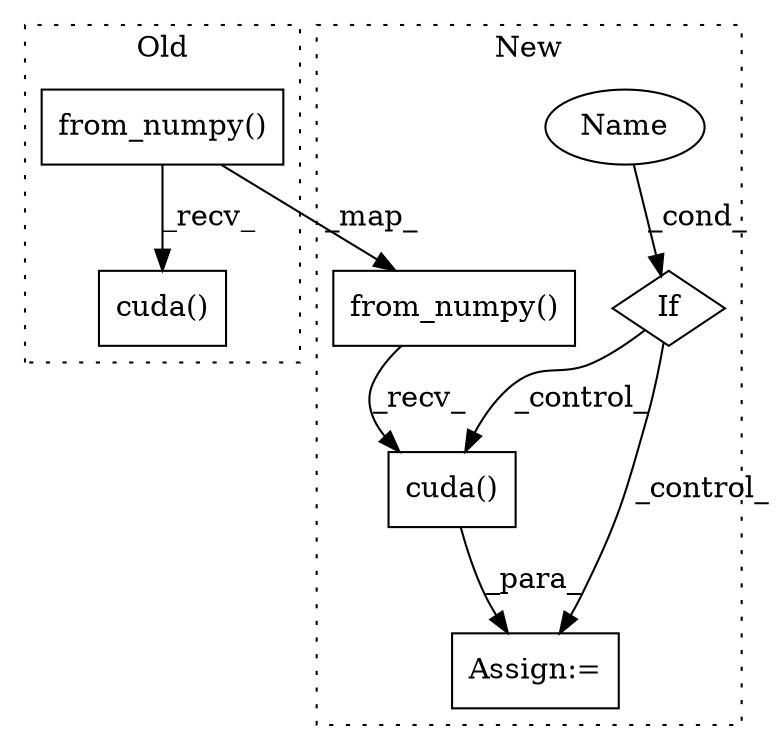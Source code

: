 digraph G {
subgraph cluster0 {
1 [label="from_numpy()" a="75" s="4735,4782" l="17,1" shape="box"];
6 [label="cuda()" a="75" s="4735" l="55" shape="box"];
label = "Old";
style="dotted";
}
subgraph cluster1 {
2 [label="from_numpy()" a="75" s="4834,4881" l="17,1" shape="box"];
3 [label="Assign:=" a="68" s="4922" l="3" shape="box"];
4 [label="If" a="96" s="4887" l="3" shape="diamond"];
5 [label="Name" a="87" s="4890" l="4" shape="ellipse"];
7 [label="cuda()" a="75" s="4925" l="25" shape="box"];
label = "New";
style="dotted";
}
1 -> 2 [label="_map_"];
1 -> 6 [label="_recv_"];
2 -> 7 [label="_recv_"];
4 -> 3 [label="_control_"];
4 -> 7 [label="_control_"];
5 -> 4 [label="_cond_"];
7 -> 3 [label="_para_"];
}